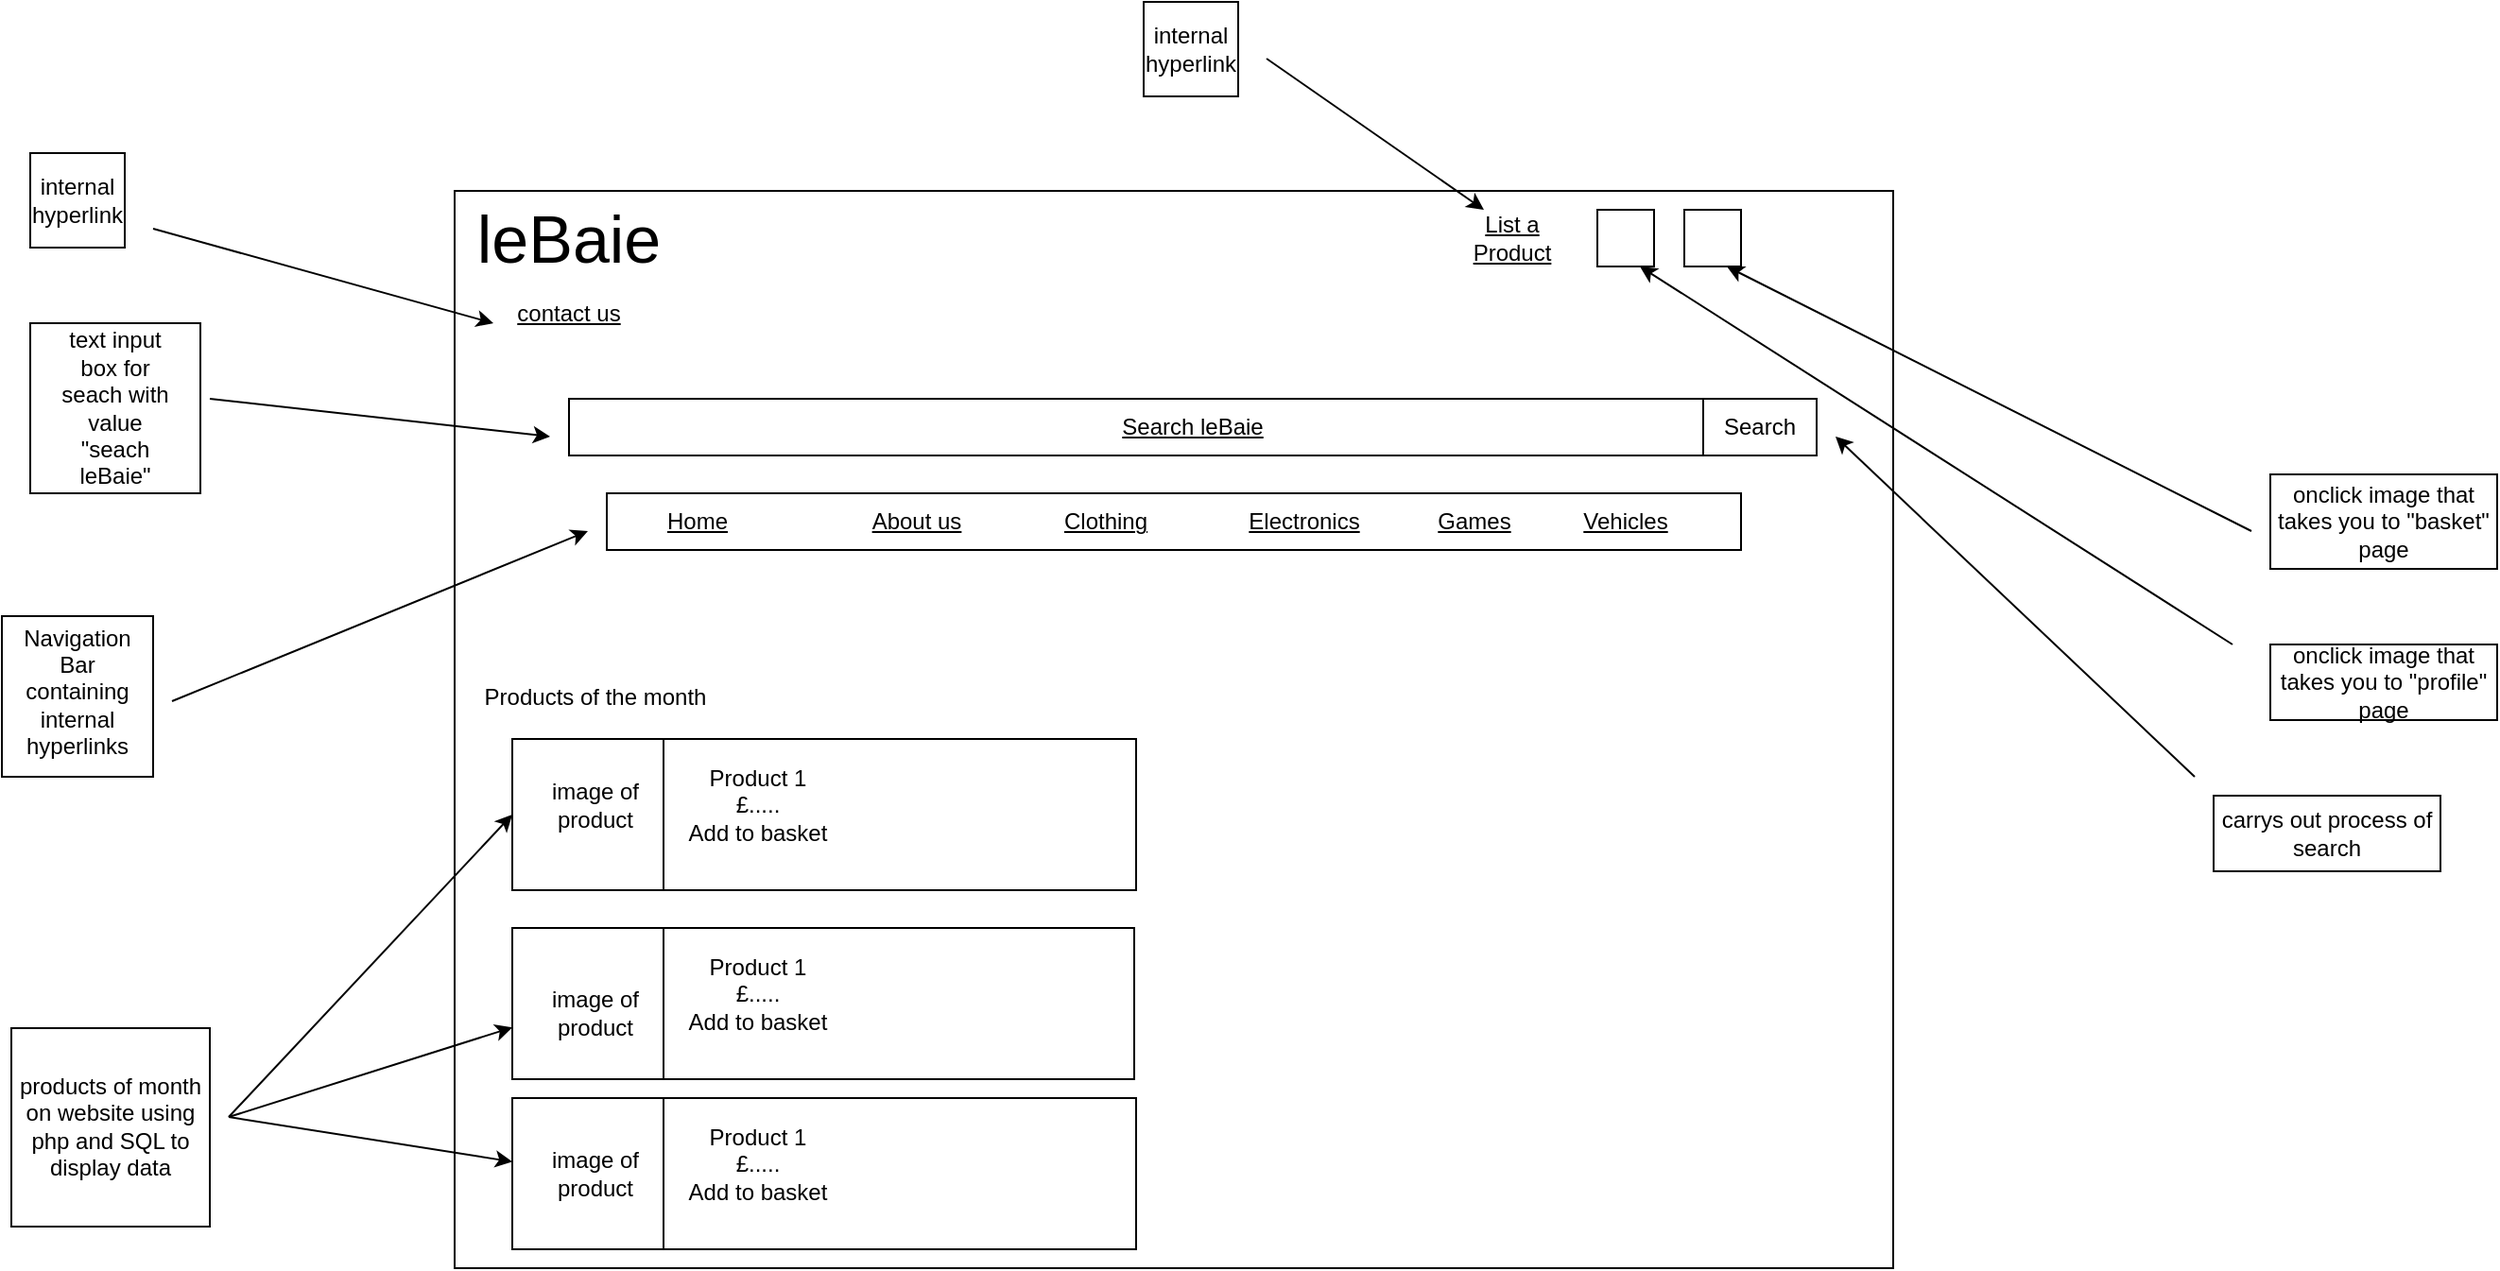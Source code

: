 <mxfile version="22.0.3" type="device">
  <diagram name="Page-1" id="JkfT9RKfgHuxpyh926PV">
    <mxGraphModel dx="2058" dy="1220" grid="1" gridSize="10" guides="1" tooltips="1" connect="1" arrows="1" fold="1" page="0" pageScale="1" pageWidth="827" pageHeight="1169" math="0" shadow="0">
      <root>
        <mxCell id="0" />
        <mxCell id="1" parent="0" />
        <mxCell id="NxJ7JvGAygkPEffTX1Wr-21" value="" style="whiteSpace=wrap;html=1;aspect=fixed;" parent="1" vertex="1">
          <mxGeometry x="70" y="350" width="80" height="80" as="geometry" />
        </mxCell>
        <mxCell id="NxJ7JvGAygkPEffTX1Wr-20" value="" style="rounded=0;whiteSpace=wrap;html=1;" parent="1" vertex="1">
          <mxGeometry x="149" y="450" width="250" height="80" as="geometry" />
        </mxCell>
        <mxCell id="NxJ7JvGAygkPEffTX1Wr-19" value="" style="whiteSpace=wrap;html=1;aspect=fixed;" parent="1" vertex="1">
          <mxGeometry x="-195" y="503" width="105" height="105" as="geometry" />
        </mxCell>
        <mxCell id="4VEbhUlDMJRO4Gm8L6ZE-17" value="" style="rounded=0;whiteSpace=wrap;html=1;fillColor=none;" parent="1" vertex="1">
          <mxGeometry x="120" y="220" width="600" height="30" as="geometry" />
        </mxCell>
        <mxCell id="4VEbhUlDMJRO4Gm8L6ZE-5" value="" style="rounded=0;whiteSpace=wrap;html=1;fillColor=none;fontStyle=4" parent="1" vertex="1">
          <mxGeometry x="39.5" y="60" width="761" height="570" as="geometry" />
        </mxCell>
        <mxCell id="4VEbhUlDMJRO4Gm8L6ZE-2" value="" style="whiteSpace=wrap;html=1;aspect=fixed;fillColor=none;" parent="1" vertex="1">
          <mxGeometry x="-185" y="40" width="50" height="50" as="geometry" />
        </mxCell>
        <mxCell id="4VEbhUlDMJRO4Gm8L6ZE-3" value="" style="whiteSpace=wrap;html=1;aspect=fixed;fillColor=none;" parent="1" vertex="1">
          <mxGeometry x="-185" y="130" width="90" height="90" as="geometry" />
        </mxCell>
        <mxCell id="4VEbhUlDMJRO4Gm8L6ZE-4" value="" style="endArrow=none;html=1;rounded=0;" parent="1" edge="1">
          <mxGeometry width="50" height="50" relative="1" as="geometry">
            <mxPoint x="170" y="565" as="sourcePoint" />
            <mxPoint x="170" y="565" as="targetPoint" />
          </mxGeometry>
        </mxCell>
        <mxCell id="4VEbhUlDMJRO4Gm8L6ZE-6" value="Search leBaie" style="rounded=0;whiteSpace=wrap;html=1;fontStyle=4" parent="1" vertex="1">
          <mxGeometry x="100" y="170" width="660" height="30" as="geometry" />
        </mxCell>
        <mxCell id="4VEbhUlDMJRO4Gm8L6ZE-7" value="&lt;font style=&quot;font-size: 35px;&quot;&gt;leBaie&lt;/font&gt;" style="text;html=1;strokeColor=none;fillColor=none;align=center;verticalAlign=middle;whiteSpace=wrap;rounded=0;fontStyle=0" parent="1" vertex="1">
          <mxGeometry x="70" y="80" width="60" height="10" as="geometry" />
        </mxCell>
        <mxCell id="4VEbhUlDMJRO4Gm8L6ZE-10" value="&lt;span&gt;Home &lt;/span&gt;" style="text;html=1;strokeColor=none;fillColor=none;align=center;verticalAlign=middle;whiteSpace=wrap;rounded=0;fontStyle=4" parent="1" vertex="1">
          <mxGeometry x="138" y="220" width="60" height="30" as="geometry" />
        </mxCell>
        <mxCell id="4VEbhUlDMJRO4Gm8L6ZE-11" value="Electronics " style="text;html=1;strokeColor=none;fillColor=none;align=center;verticalAlign=middle;whiteSpace=wrap;rounded=0;fontStyle=4" parent="1" vertex="1">
          <mxGeometry x="459" y="220" width="60" height="30" as="geometry" />
        </mxCell>
        <mxCell id="4VEbhUlDMJRO4Gm8L6ZE-12" value="Clothing" style="text;html=1;strokeColor=none;fillColor=none;align=center;verticalAlign=middle;whiteSpace=wrap;rounded=0;fontStyle=4" parent="1" vertex="1">
          <mxGeometry x="354" y="220" width="60" height="30" as="geometry" />
        </mxCell>
        <mxCell id="4VEbhUlDMJRO4Gm8L6ZE-13" value="Vehicles" style="text;html=1;strokeColor=none;fillColor=none;align=center;verticalAlign=middle;whiteSpace=wrap;rounded=0;fontStyle=4" parent="1" vertex="1">
          <mxGeometry x="629" y="220" width="60" height="30" as="geometry" />
        </mxCell>
        <mxCell id="4VEbhUlDMJRO4Gm8L6ZE-14" value="About us" style="text;html=1;strokeColor=none;fillColor=none;align=center;verticalAlign=middle;whiteSpace=wrap;rounded=0;fontStyle=4" parent="1" vertex="1">
          <mxGeometry x="254" y="220" width="60" height="30" as="geometry" />
        </mxCell>
        <mxCell id="4VEbhUlDMJRO4Gm8L6ZE-15" value="Games" style="text;html=1;strokeColor=none;fillColor=none;align=center;verticalAlign=middle;whiteSpace=wrap;rounded=0;fontStyle=4" parent="1" vertex="1">
          <mxGeometry x="549" y="220" width="60" height="30" as="geometry" />
        </mxCell>
        <mxCell id="4VEbhUlDMJRO4Gm8L6ZE-16" value="&lt;span&gt;contact us&lt;br&gt;&lt;/span&gt;" style="text;html=1;strokeColor=none;fillColor=none;align=center;verticalAlign=middle;whiteSpace=wrap;rounded=0;fontStyle=4" parent="1" vertex="1">
          <mxGeometry x="70" y="110" width="60" height="30" as="geometry" />
        </mxCell>
        <mxCell id="4VEbhUlDMJRO4Gm8L6ZE-26" value="Navigation Bar containing internal hyperlinks" style="text;html=1;strokeColor=none;fillColor=none;align=center;verticalAlign=middle;whiteSpace=wrap;rounded=0;" parent="1" vertex="1">
          <mxGeometry x="-190" y="310" width="60" height="30" as="geometry" />
        </mxCell>
        <mxCell id="4VEbhUlDMJRO4Gm8L6ZE-28" value="internal hyperlink " style="text;html=1;fillColor=none;align=center;verticalAlign=middle;whiteSpace=wrap;rounded=0;" parent="1" vertex="1">
          <mxGeometry x="-190" y="50" width="60" height="30" as="geometry" />
        </mxCell>
        <mxCell id="4VEbhUlDMJRO4Gm8L6ZE-29" value="" style="endArrow=classic;html=1;rounded=0;" parent="1" edge="1">
          <mxGeometry width="50" height="50" relative="1" as="geometry">
            <mxPoint x="-110" y="330" as="sourcePoint" />
            <mxPoint x="110" y="240" as="targetPoint" />
          </mxGeometry>
        </mxCell>
        <mxCell id="4VEbhUlDMJRO4Gm8L6ZE-31" value="" style="endArrow=classic;html=1;rounded=0;" parent="1" edge="1">
          <mxGeometry width="50" height="50" relative="1" as="geometry">
            <mxPoint x="-120" y="80" as="sourcePoint" />
            <mxPoint x="60" y="130" as="targetPoint" />
          </mxGeometry>
        </mxCell>
        <mxCell id="4VEbhUlDMJRO4Gm8L6ZE-38" value="" style="endArrow=classic;html=1;rounded=0;" parent="1" edge="1">
          <mxGeometry width="50" height="50" relative="1" as="geometry">
            <mxPoint x="-90" y="170" as="sourcePoint" />
            <mxPoint x="90" y="190" as="targetPoint" />
          </mxGeometry>
        </mxCell>
        <mxCell id="4VEbhUlDMJRO4Gm8L6ZE-39" value="text input box for seach with value &quot;seach leBaie&quot; " style="text;html=1;strokeColor=none;fillColor=none;align=center;verticalAlign=middle;whiteSpace=wrap;rounded=0;" parent="1" vertex="1">
          <mxGeometry x="-170" y="160" width="60" height="30" as="geometry" />
        </mxCell>
        <mxCell id="4VEbhUlDMJRO4Gm8L6ZE-40" value="Search" style="rounded=0;whiteSpace=wrap;html=1;" parent="1" vertex="1">
          <mxGeometry x="700" y="170" width="60" height="30" as="geometry" />
        </mxCell>
        <mxCell id="4VEbhUlDMJRO4Gm8L6ZE-41" value="" style="rounded=0;whiteSpace=wrap;html=1;fillColor=none;" parent="1" vertex="1">
          <mxGeometry x="-200" y="285" width="80" height="85" as="geometry" />
        </mxCell>
        <mxCell id="4VEbhUlDMJRO4Gm8L6ZE-44" value="" style="endArrow=classic;html=1;rounded=0;" parent="1" edge="1">
          <mxGeometry width="50" height="50" relative="1" as="geometry">
            <mxPoint x="960" y="370" as="sourcePoint" />
            <mxPoint x="770" y="190" as="targetPoint" />
          </mxGeometry>
        </mxCell>
        <mxCell id="4VEbhUlDMJRO4Gm8L6ZE-45" value="carrys out process of search" style="rounded=0;whiteSpace=wrap;html=1;fillColor=none;" parent="1" vertex="1">
          <mxGeometry x="970" y="380" width="120" height="40" as="geometry" />
        </mxCell>
        <mxCell id="4VEbhUlDMJRO4Gm8L6ZE-46" value="" style="whiteSpace=wrap;html=1;aspect=fixed;" parent="1" vertex="1">
          <mxGeometry x="644" y="70" width="30" height="30" as="geometry" />
        </mxCell>
        <mxCell id="4VEbhUlDMJRO4Gm8L6ZE-48" value="" style="whiteSpace=wrap;html=1;aspect=fixed;" parent="1" vertex="1">
          <mxGeometry x="690" y="70" width="30" height="30" as="geometry" />
        </mxCell>
        <mxCell id="4VEbhUlDMJRO4Gm8L6ZE-49" value="" style="endArrow=classic;html=1;rounded=0;entryX=0.75;entryY=1;entryDx=0;entryDy=0;" parent="1" target="4VEbhUlDMJRO4Gm8L6ZE-46" edge="1">
          <mxGeometry width="50" height="50" relative="1" as="geometry">
            <mxPoint x="980" y="300" as="sourcePoint" />
            <mxPoint x="710" y="110" as="targetPoint" />
          </mxGeometry>
        </mxCell>
        <mxCell id="4VEbhUlDMJRO4Gm8L6ZE-51" value="onclick image that takes you to &quot;profile&quot; page" style="rounded=0;whiteSpace=wrap;html=1;fillColor=none;" parent="1" vertex="1">
          <mxGeometry x="1000" y="300" width="120" height="40" as="geometry" />
        </mxCell>
        <mxCell id="4VEbhUlDMJRO4Gm8L6ZE-52" value="" style="endArrow=classic;html=1;rounded=0;entryX=0.75;entryY=1;entryDx=0;entryDy=0;" parent="1" target="4VEbhUlDMJRO4Gm8L6ZE-48" edge="1">
          <mxGeometry width="50" height="50" relative="1" as="geometry">
            <mxPoint x="990" y="240" as="sourcePoint" />
            <mxPoint x="760" y="110" as="targetPoint" />
          </mxGeometry>
        </mxCell>
        <mxCell id="4VEbhUlDMJRO4Gm8L6ZE-53" value="onclick image that takes you to &quot;basket&quot; page" style="rounded=0;whiteSpace=wrap;html=1;fillColor=none;" parent="1" vertex="1">
          <mxGeometry x="1000" y="210" width="120" height="50" as="geometry" />
        </mxCell>
        <mxCell id="KRp3iG3mMTjkVKXw_jLN-1" value="&lt;u&gt;List a Product&lt;/u&gt;" style="text;html=1;strokeColor=none;fillColor=none;align=center;verticalAlign=middle;whiteSpace=wrap;rounded=0;" parent="1" vertex="1">
          <mxGeometry x="569" y="70" width="60" height="30" as="geometry" />
        </mxCell>
        <mxCell id="KRp3iG3mMTjkVKXw_jLN-2" value="" style="whiteSpace=wrap;html=1;aspect=fixed;fillColor=none;" parent="1" vertex="1">
          <mxGeometry x="404" y="-40" width="50" height="50" as="geometry" />
        </mxCell>
        <mxCell id="KRp3iG3mMTjkVKXw_jLN-3" value="internal hyperlink " style="text;html=1;fillColor=none;align=center;verticalAlign=middle;whiteSpace=wrap;rounded=0;" parent="1" vertex="1">
          <mxGeometry x="399" y="-30" width="60" height="30" as="geometry" />
        </mxCell>
        <mxCell id="KRp3iG3mMTjkVKXw_jLN-4" value="" style="endArrow=classic;html=1;rounded=0;entryX=0.25;entryY=0;entryDx=0;entryDy=0;" parent="1" target="KRp3iG3mMTjkVKXw_jLN-1" edge="1">
          <mxGeometry width="50" height="50" relative="1" as="geometry">
            <mxPoint x="469" y="-10" as="sourcePoint" />
            <mxPoint x="579" y="50" as="targetPoint" />
          </mxGeometry>
        </mxCell>
        <mxCell id="NxJ7JvGAygkPEffTX1Wr-2" value="" style="rounded=0;whiteSpace=wrap;html=1;" parent="1" vertex="1">
          <mxGeometry x="150" y="350" width="250" height="80" as="geometry" />
        </mxCell>
        <mxCell id="NxJ7JvGAygkPEffTX1Wr-3" value="Products of the month" style="text;html=1;strokeColor=none;fillColor=none;align=center;verticalAlign=middle;whiteSpace=wrap;rounded=0;" parent="1" vertex="1">
          <mxGeometry x="-26" y="310" width="280" height="35" as="geometry" />
        </mxCell>
        <mxCell id="NxJ7JvGAygkPEffTX1Wr-4" value="Product 1&lt;br&gt;£.....&lt;br&gt;Add to basket" style="text;html=1;strokeColor=none;fillColor=none;align=center;verticalAlign=middle;whiteSpace=wrap;rounded=0;" parent="1" vertex="1">
          <mxGeometry x="150" y="370" width="100" height="30" as="geometry" />
        </mxCell>
        <mxCell id="NxJ7JvGAygkPEffTX1Wr-5" value="&amp;nbsp;products of month&amp;nbsp; on website using php and SQL to display data" style="text;html=1;strokeColor=none;fillColor=none;align=center;verticalAlign=middle;whiteSpace=wrap;rounded=0;" parent="1" vertex="1">
          <mxGeometry x="-195" y="480" width="105" height="150" as="geometry" />
        </mxCell>
        <mxCell id="NxJ7JvGAygkPEffTX1Wr-6" value="" style="endArrow=classic;html=1;rounded=0;" parent="1" edge="1">
          <mxGeometry width="50" height="50" relative="1" as="geometry">
            <mxPoint x="-80" y="550" as="sourcePoint" />
            <mxPoint x="70" y="502.632" as="targetPoint" />
          </mxGeometry>
        </mxCell>
        <mxCell id="NxJ7JvGAygkPEffTX1Wr-7" value="" style="endArrow=classic;html=1;rounded=0;" parent="1" edge="1">
          <mxGeometry width="50" height="50" relative="1" as="geometry">
            <mxPoint x="-80" y="550" as="sourcePoint" />
            <mxPoint x="70" y="573.684" as="targetPoint" />
          </mxGeometry>
        </mxCell>
        <mxCell id="NxJ7JvGAygkPEffTX1Wr-8" value="" style="endArrow=classic;html=1;rounded=0;entryX=0;entryY=0.5;entryDx=0;entryDy=0;" parent="1" edge="1">
          <mxGeometry width="50" height="50" relative="1" as="geometry">
            <mxPoint x="-80" y="550" as="sourcePoint" />
            <mxPoint x="70" y="390" as="targetPoint" />
          </mxGeometry>
        </mxCell>
        <mxCell id="NxJ7JvGAygkPEffTX1Wr-9" value="" style="whiteSpace=wrap;html=1;aspect=fixed;" parent="1" vertex="1">
          <mxGeometry x="70" y="450" width="80" height="80" as="geometry" />
        </mxCell>
        <mxCell id="NxJ7JvGAygkPEffTX1Wr-10" value="Product 1&lt;br&gt;£.....&lt;br&gt;Add to basket" style="text;html=1;strokeColor=none;fillColor=none;align=center;verticalAlign=middle;whiteSpace=wrap;rounded=0;" parent="1" vertex="1">
          <mxGeometry x="150" y="470" width="100" height="30" as="geometry" />
        </mxCell>
        <mxCell id="NxJ7JvGAygkPEffTX1Wr-11" value="" style="rounded=0;whiteSpace=wrap;html=1;" parent="1" vertex="1">
          <mxGeometry x="150" y="540" width="250" height="80" as="geometry" />
        </mxCell>
        <mxCell id="NxJ7JvGAygkPEffTX1Wr-12" value="" style="whiteSpace=wrap;html=1;aspect=fixed;" parent="1" vertex="1">
          <mxGeometry x="70" y="540" width="80" height="80" as="geometry" />
        </mxCell>
        <mxCell id="NxJ7JvGAygkPEffTX1Wr-13" value="Product 1&lt;br&gt;£.....&lt;br&gt;Add to basket" style="text;html=1;strokeColor=none;fillColor=none;align=center;verticalAlign=middle;whiteSpace=wrap;rounded=0;" parent="1" vertex="1">
          <mxGeometry x="150" y="560" width="100" height="30" as="geometry" />
        </mxCell>
        <mxCell id="NxJ7JvGAygkPEffTX1Wr-14" value="image of product" style="text;html=1;strokeColor=none;fillColor=none;align=center;verticalAlign=middle;whiteSpace=wrap;rounded=0;" parent="1" vertex="1">
          <mxGeometry x="84" y="370" width="60" height="30" as="geometry" />
        </mxCell>
        <mxCell id="NxJ7JvGAygkPEffTX1Wr-15" value="image of product" style="text;html=1;strokeColor=none;fillColor=none;align=center;verticalAlign=middle;whiteSpace=wrap;rounded=0;" parent="1" vertex="1">
          <mxGeometry x="84" y="480" width="60" height="30" as="geometry" />
        </mxCell>
        <mxCell id="NxJ7JvGAygkPEffTX1Wr-16" value="image of product" style="text;html=1;strokeColor=none;fillColor=none;align=center;verticalAlign=middle;whiteSpace=wrap;rounded=0;" parent="1" vertex="1">
          <mxGeometry x="84" y="565" width="60" height="30" as="geometry" />
        </mxCell>
      </root>
    </mxGraphModel>
  </diagram>
</mxfile>
